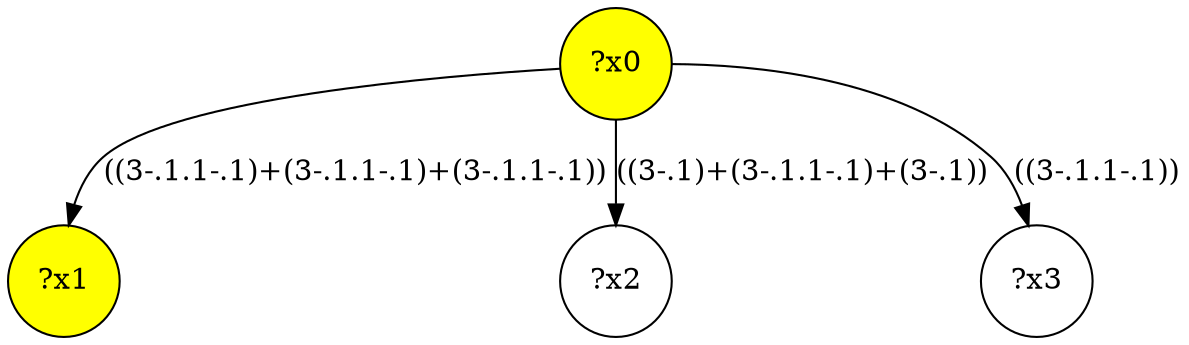 digraph g {
	x0 [fillcolor="yellow", style="filled," shape=circle, label="?x0"];
	x1 [fillcolor="yellow", style="filled," shape=circle, label="?x1"];
	x0 -> x1 [label="((3-.1.1-.1)+(3-.1.1-.1)+(3-.1.1-.1))"];
	x2 [shape=circle, label="?x2"];
	x0 -> x2 [label="((3-.1)+(3-.1.1-.1)+(3-.1))"];
	x3 [shape=circle, label="?x3"];
	x0 -> x3 [label="((3-.1.1-.1))"];
}
